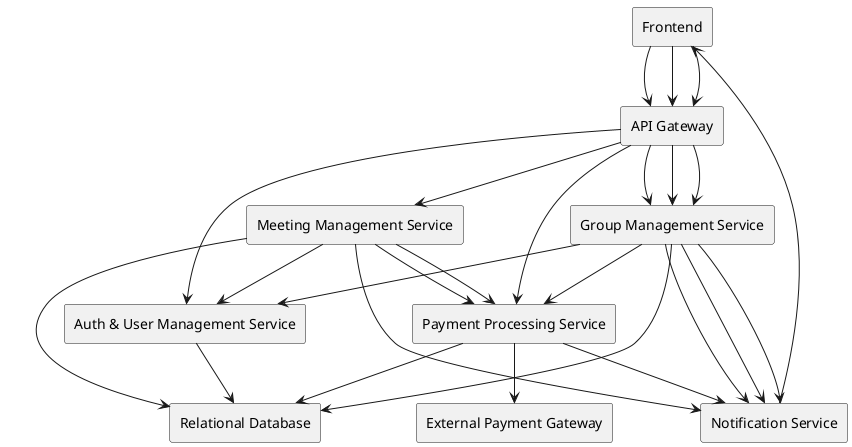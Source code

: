 @startuml
'Community Meeting Management Platform - Corrected High-level Components
skinparam componentStyle rectangle

[Frontend] as WebClient
[API Gateway] as APIGateway
[Auth & User Management Service] as UserManagement
[Group Management Service] as GroupService
[Meeting Management Service] as MeetingService
[Payment Processing Service] as PaymentService
[Notification Service] as NotificationService
[External Payment Gateway] as PaymentGateway
[Relational Database] as Database

' -- Communication Flow --

WebClient --> APIGateway

APIGateway --> UserManagement
APIGateway --> GroupService
APIGateway --> MeetingService
APIGateway --> PaymentService

' -- Service Data Persistence --

UserManagement --> Database
GroupService --> Database
MeetingService --> Database
PaymentService --> Database

' -- Internal Service Interactions & Workflow Enforcement --

' Authorization and Role Checks
GroupService --> UserManagement
MeetingService --> UserManagement

' Group Proposal and Approval Workflow
WebClient --> APIGateway
APIGateway --> GroupService
GroupService --> NotificationService
WebClient --> APIGateway
APIGateway --> GroupService
GroupService --> NotificationService

' Payment Enforcement
GroupService --> PaymentService
MeetingService --> PaymentService
MeetingService --> PaymentService

PaymentService --> PaymentGateway
PaymentService --> NotificationService

' General Notifications
GroupService --> NotificationService
MeetingService --> NotificationService

NotificationService --> WebClient
@enduml
